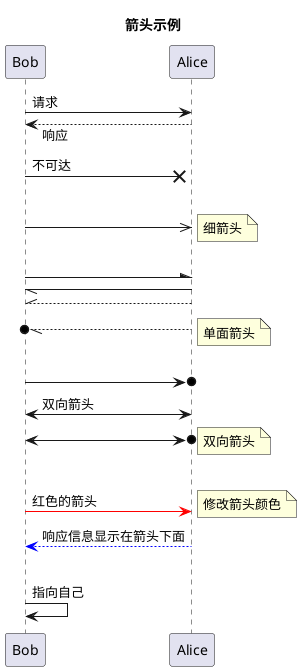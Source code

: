 @startuml
title 箭头示例

Bob -> Alice:请求
Bob <-- Alice:响应
Bob ->x Alice:不可达

|||

Bob ->> Alice
note right: 细箭头

|||

Bob -\ Alice
Bob \\- Alice
Bob //-- Alice
Bob o\\-- Alice
note right:  单面箭头

|||

Bob ->o Alice
Bob <-> Alice:双向箭头
Bob <->o Alice
note right: 双向箭头

|||

Bob -[#red]> Alice : 红色的箭头
note right: 修改箭头颜色
skinparam responseMessageBelowArrow true
Alice -[#0000FF]->Bob : 响应信息显示在箭头下面

|||

Bob -> Bob : 指向自己
@enduml